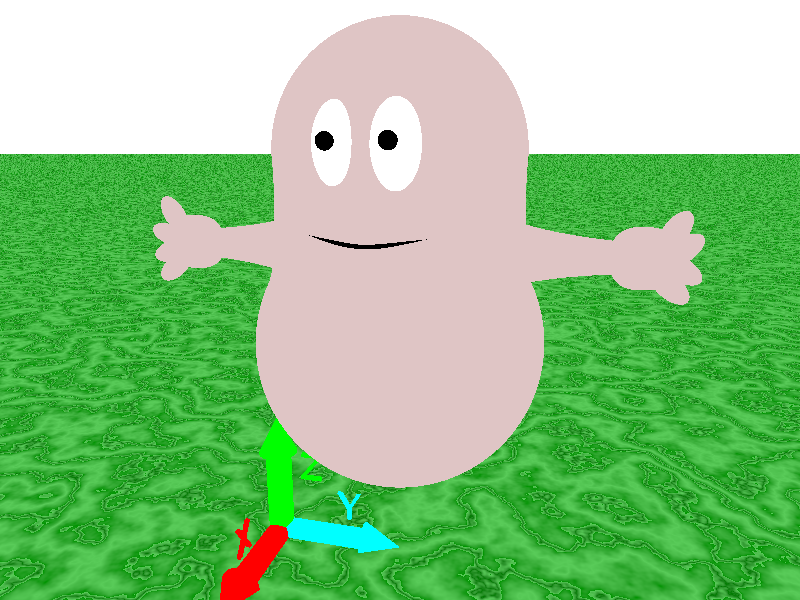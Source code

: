 #include "colors.inc"     
#include "textures.inc"

#declare Font="cyrvetic.ttf";

/*Initial_Clock=0.0
Final_Clock=10

Intial_Frame=0
final_Frame=20*/

#declare tps=clock;

light_source{
	<4,4,4>
	color White

}
light_source{
	<0,0,0>
	color White

}

camera{
	location<4,2,3>
	look_at<0,1,2>
	sky <0,0,1>
	right<-image_width/image_height,0,0>
}

background { White}

plane{
    z,0
    texture{    Jade }
}

	
blob{
	threshold 0.3
	sphere{
		<0,1,1.5>
		 1.5
		 1
		 pigment{ color Pink}
		 translate<0,0,0.2>
	}
	sphere{
		<0,1,2.36>
		 0.8
		 1
		 pigment{ color Pink}
	}
	sphere{
		<0,1,3>
		 1.25
		 1
		 pigment{ color Pink}
	}
}
intersection{
      		torus{
      			1.25
      			0.05
      			rotate<90,0,0>
      			translate<-0.45,1,2.5>
      			pigment {color Black}
      		}
      		sphere{
            		<0.3,1,3>
            		 0.7
            		 pigment{ color Pink}
            		 translate <0.07,0,0>
            	}
}

#macro bras(rotation)     //rotation des bras autour d'un point
      
      /*cylinder{
            <0,0,0>
            <0,2.48-1.6,2.36-2.36>
            0.1
            
            pigment{ color Pink}
           // rotate rotation
            translate <0,1.6,2.36>
            
      }
      
      cylinder{
           <0,0,0>
            <0,-0.49-1.6,0>
            0.1
           
            pigment{ color Pink}
            //rotate rotation
            translate <0,1.6,2.36>
      }*/
      lathe{      //QONP --> coord. inversées
            bezier_spline
            4,
            //<0.1,0.9>,
            <0.1,1.5>,
            <0.15,0.77>,
            <0.29,0.54>,
            <0.45,0.32>
            pigment{ color Pink}
           // rotate rotation
            translate <0,1,2.36>
            
      }
      lathe{      //Q'O'N'P' --> coord. inversées
            bezier_spline
            4,
            <0.1,-1.5>,
            <0.15,-0.77>,
            <0.29,-0.54>,
            <0.45,-0.32>
             //rotate rotation
            pigment{ color Pink}
            translate <0,1,2.36>
          
      }
      
      //main gauche
      superellipsoid {//JLKI
		<0.5,0.8>
		
		pigment { color Pink }
		scale <0.1,0.2,0.2>
		//rotate rotation
		translate  <0,2.58,2.36>
		
		
	}
	
	sphere{
	      <0,0,0>
	      0.15
	      pigment { color Pink }
	     
	      scale <0.5,0.5,1>
	      rotate <-30,0,0>
	     // rotate rotation
	      translate <0,2.75,2.53>
	      
	}
	sphere{
	      <0,0,0>
	      0.15
	      pigment { color Pink }
	     
	      scale <0.5,0.5,1>
	      rotate <180-50,0,0>
	      translate <0,2.8,2.19+(2.53-2.19)*2/3>
	     // rotate rotation
	}
	sphere{
	      <0,0,0>
	      0.15
	      pigment { color Pink }
	     
	      scale <0.5,0.5,1>
	      rotate <60,0,0>
	    //  rotate rotation
	      translate <0,2.8,2.19+(2.53-2.19)/3>
	      
	}
	sphere{
	      <0,0,0>
	      0.15
	      pigment { color Pink }
	     
	      scale <0.5,0.5,1>
	      rotate <50,0,0>
	    //  rotate rotation
	      translate <0,2.75,2.19>
	      
	}
	
	//main droite
	superellipsoid {  //J'L'K'I'
		<0.5,0.8>
		pigment { color Pink }
		scale <0.1,0.2,0.2>
	//	rotate rotation
		translate  <0,-0.58,2.36>
		
		
	}
	
	sphere{
	      <0,0,0>
	      0.15
	      pigment { color Pink }
	     
	      scale <0.5,0.5,1>
	      rotate <30,0,0>
	   //   rotate rotation
	      translate  <0,-0.75,2.56>
	      
	}
	sphere{
	      <0,0,0>
	      0.15
	      pigment { color Pink }
	     
	      scale <0.5,0.5,1>
	      rotate <180+70,0,0>
	   //    rotate rotation
	      translate <0,-0.80,2.16+(2.56-2.19)*2/3>
	     
	}
	sphere{
	      <0,0,0>
	      0.15
	      pigment { color Pink }
	     
	      scale <0.5,0.5,1>
	      rotate <-70,0,0>
	    //  rotate rotation
	      translate <0,-0.80,2.16+(2.56-2.19)/3>
	      
	}
	sphere{
	      <0,0,0>
	      0.15
	      pigment { color Pink }
	     
	      scale <0.5,0.5,1>
	      rotate <-50,0,0>
	    //  rotate rotation
	      translate <0,-0.78,2.16>
	      
	}
	
	
	

	
#end

bras(<20,0,0>)

#macro lapin(xYeux,DecaleYeux)	//les yeux sont dÃ©caler de chaque cÃ´tÃ© de DecaleYeux*Y
						//xYeux=profondeur des yeux

      	sphere{
      		<1.25*0.7+xYeux,1-DecaleYeux,3>
      
      		 0.2
      		 scale <1,0.7,1.25>
      		 translate<-0.05,0.3,-0.7>	//translation dÃ» au scale (pour y)
      		 pigment{ color White}
      	}
      	sphere{
      		<1.25*0.7+xYeux+0.2,1-DecaleYeux+0.07,3+0.07>
      	
      		 0.05
      		 //scale <1,0.7,1.25>
      		 translate<-0.05,0,0>
      		 pigment{ color Black}
      	}
      
      	sphere{
      			<1.25*0.7+xYeux,1+DecaleYeux,3>
      			//<1,-1,1>
      			 0.2
      			 scale <1,0.7,1.25>
      			 translate<0,0.3,-0.7>	//translation dÃ» au scale (pour y)
      			 pigment{ color White}
      	}
      	sphere{
      		<1.25*0.7+xYeux+0.2,1+DecaleYeux-0.07,3+0.07>
      	
      		 0.05
      		 //scale <1,0.7,1.25>
      		 translate<0,0,0>
      		 pigment{ color Black}
      	}

	

      
#end
lapin(-0.1,0.25)


/*cylinder{
	<0,1,0>
	<0,1,1.5*0.3>
	1
	}*/




#macro fleche(A,S,Coul1,Coul2,alph,rCyl,rCon,text1,sca,rot,trans)


	# local B=A*alph+S*(1-alph);



	cylinder{
	A B rCyl
	 	pigment{
			color Coul1
		}
	}
	cone {
		B rCon S 0
		pigment{
			color Coul2
		}
	} 
	text {
                ttf Font  
                text1
	        0.1, 0    
	        pigment{
			    color Coul1
		    }
                scale sca 
                rotate rot
                translate trans   
    } 


#end



#macro repereortho()
	fleche(<0,0,0>,<1,0,0>,Red,Red,0.3,0.1,0.15,"X",<0.3,0.3,0.3>,<90,0,0>,<0.5,0,0.2>)
	fleche(<0,0,0>,<0,1,0>,Cyan,Cyan,0.3,0.1,0.15,"Y",<0.3,0.3,0.3>,<90,0,90>,<0,0.5,0.2>)
	fleche(<0,0,0>,<0,0,1>,Green,Green,0.3,0.1,0.15,"Z",<0.3,0.3,0.3>,<90,0,90>,<0,0.2,0.5>)
	
#end

repereortho()
